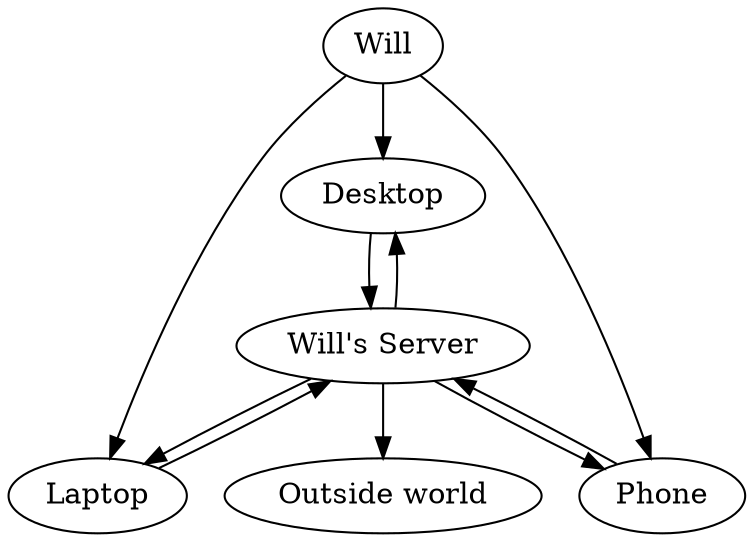 digraph {
  Will -> Desktop;
  Will -> Laptop;
  Will -> Phone;

  Desktop -> "Will's Server";
  Laptop -> "Will's Server";
  Phone -> "Will's Server";

  "Will's Server" -> Desktop;
  "Will's Server" -> Laptop;
  "Will's Server" -> Phone;

  "Will's Server" -> "Outside world";
}
